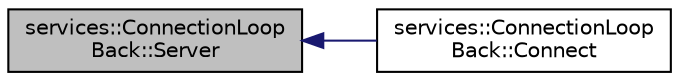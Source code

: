 digraph "services::ConnectionLoopBack::Server"
{
 // INTERACTIVE_SVG=YES
  edge [fontname="Helvetica",fontsize="10",labelfontname="Helvetica",labelfontsize="10"];
  node [fontname="Helvetica",fontsize="10",shape=record];
  rankdir="LR";
  Node14 [label="services::ConnectionLoop\lBack::Server",height=0.2,width=0.4,color="black", fillcolor="grey75", style="filled", fontcolor="black"];
  Node14 -> Node15 [dir="back",color="midnightblue",fontsize="10",style="solid",fontname="Helvetica"];
  Node15 [label="services::ConnectionLoop\lBack::Connect",height=0.2,width=0.4,color="black", fillcolor="white", style="filled",URL="$d4/d7a/classservices_1_1_connection_loop_back.html#a706ddd59ab87ebc33a3869784c4fad0b"];
}
